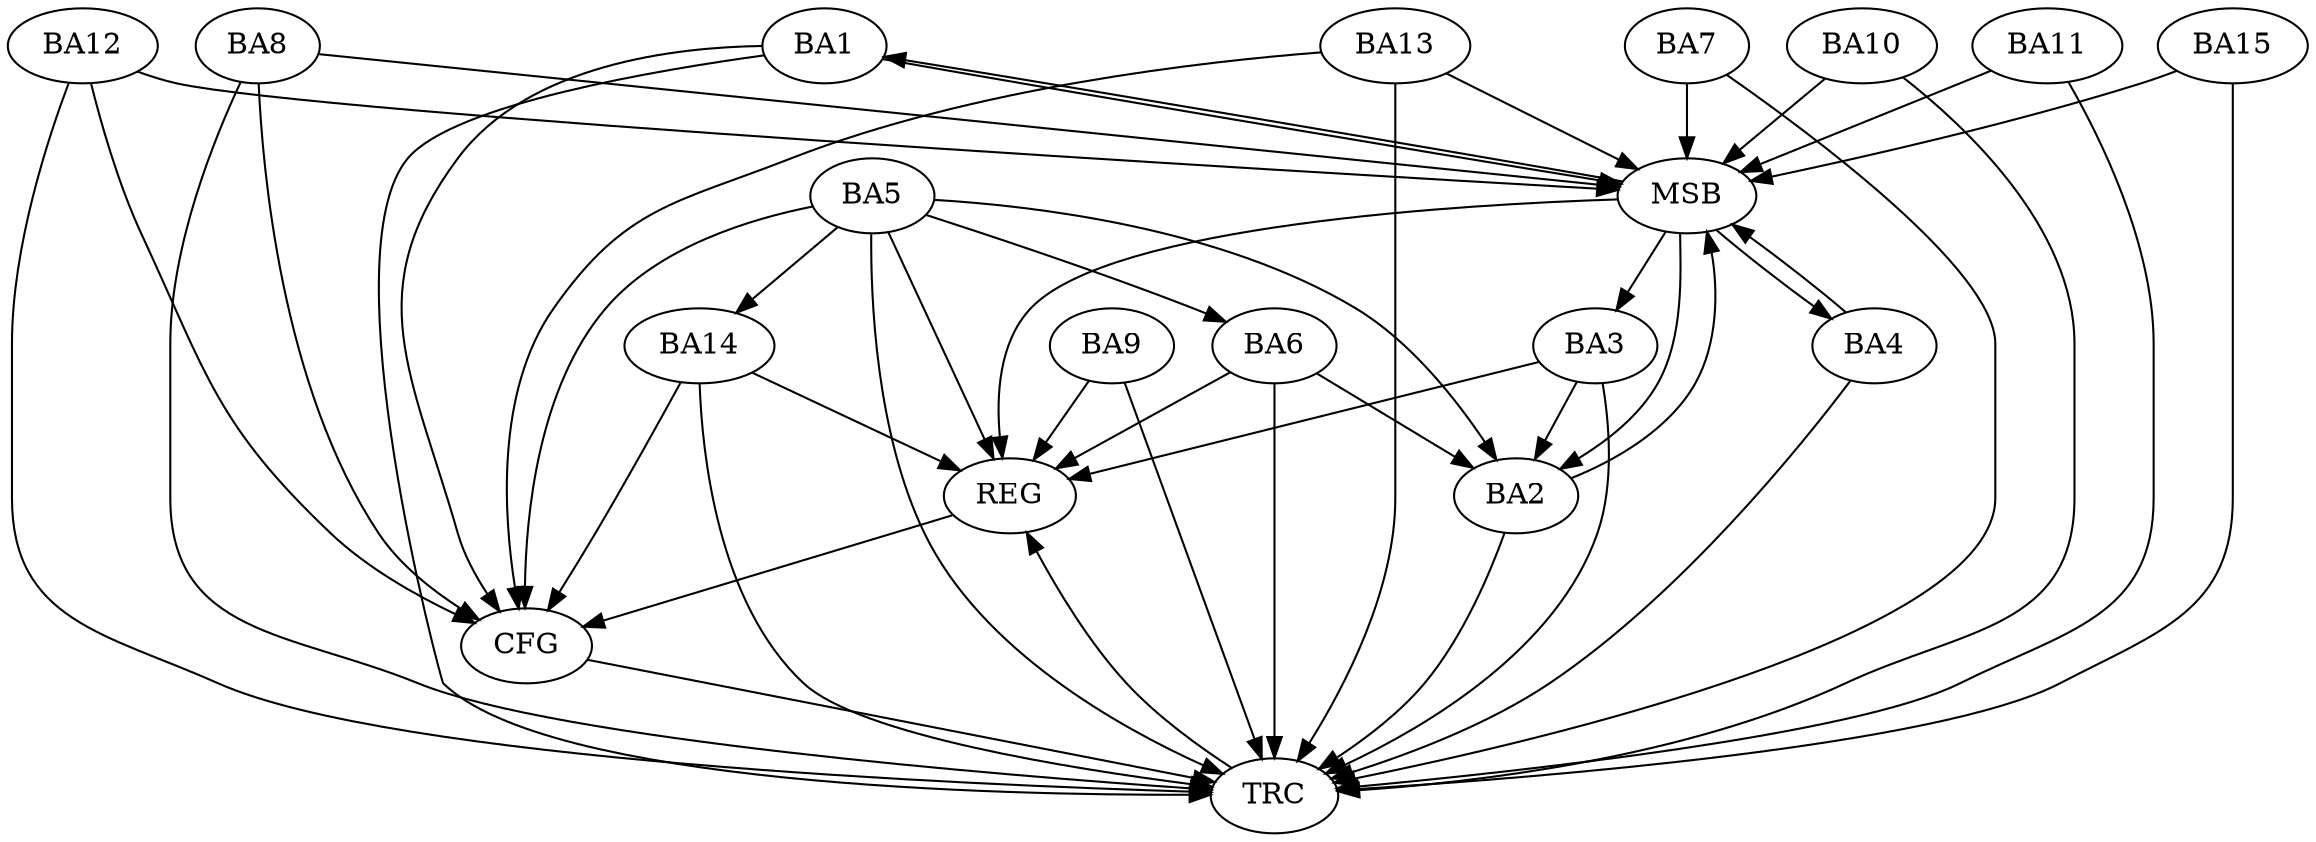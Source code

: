 strict digraph G {
  BA1 [ label="BA1" ];
  BA2 [ label="BA2" ];
  BA3 [ label="BA3" ];
  BA4 [ label="BA4" ];
  BA5 [ label="BA5" ];
  BA6 [ label="BA6" ];
  BA7 [ label="BA7" ];
  BA8 [ label="BA8" ];
  BA9 [ label="BA9" ];
  BA10 [ label="BA10" ];
  BA11 [ label="BA11" ];
  BA12 [ label="BA12" ];
  BA13 [ label="BA13" ];
  BA14 [ label="BA14" ];
  BA15 [ label="BA15" ];
  REG [ label="REG" ];
  MSB [ label="MSB" ];
  CFG [ label="CFG" ];
  TRC [ label="TRC" ];
  BA3 -> BA2;
  BA5 -> BA2;
  BA6 -> BA2;
  BA3 -> REG;
  BA5 -> REG;
  BA6 -> REG;
  BA9 -> REG;
  BA14 -> REG;
  BA1 -> MSB;
  MSB -> BA2;
  MSB -> REG;
  BA2 -> MSB;
  MSB -> BA1;
  BA4 -> MSB;
  MSB -> BA3;
  BA7 -> MSB;
  BA8 -> MSB;
  MSB -> BA4;
  BA10 -> MSB;
  BA11 -> MSB;
  BA12 -> MSB;
  BA13 -> MSB;
  BA15 -> MSB;
  BA14 -> CFG;
  BA1 -> CFG;
  BA13 -> CFG;
  BA5 -> CFG;
  BA12 -> CFG;
  BA8 -> CFG;
  REG -> CFG;
  BA1 -> TRC;
  BA2 -> TRC;
  BA3 -> TRC;
  BA4 -> TRC;
  BA5 -> TRC;
  BA6 -> TRC;
  BA7 -> TRC;
  BA8 -> TRC;
  BA9 -> TRC;
  BA10 -> TRC;
  BA11 -> TRC;
  BA12 -> TRC;
  BA13 -> TRC;
  BA14 -> TRC;
  BA15 -> TRC;
  CFG -> TRC;
  TRC -> REG;
  BA5 -> BA6;
  BA5 -> BA14;
}
